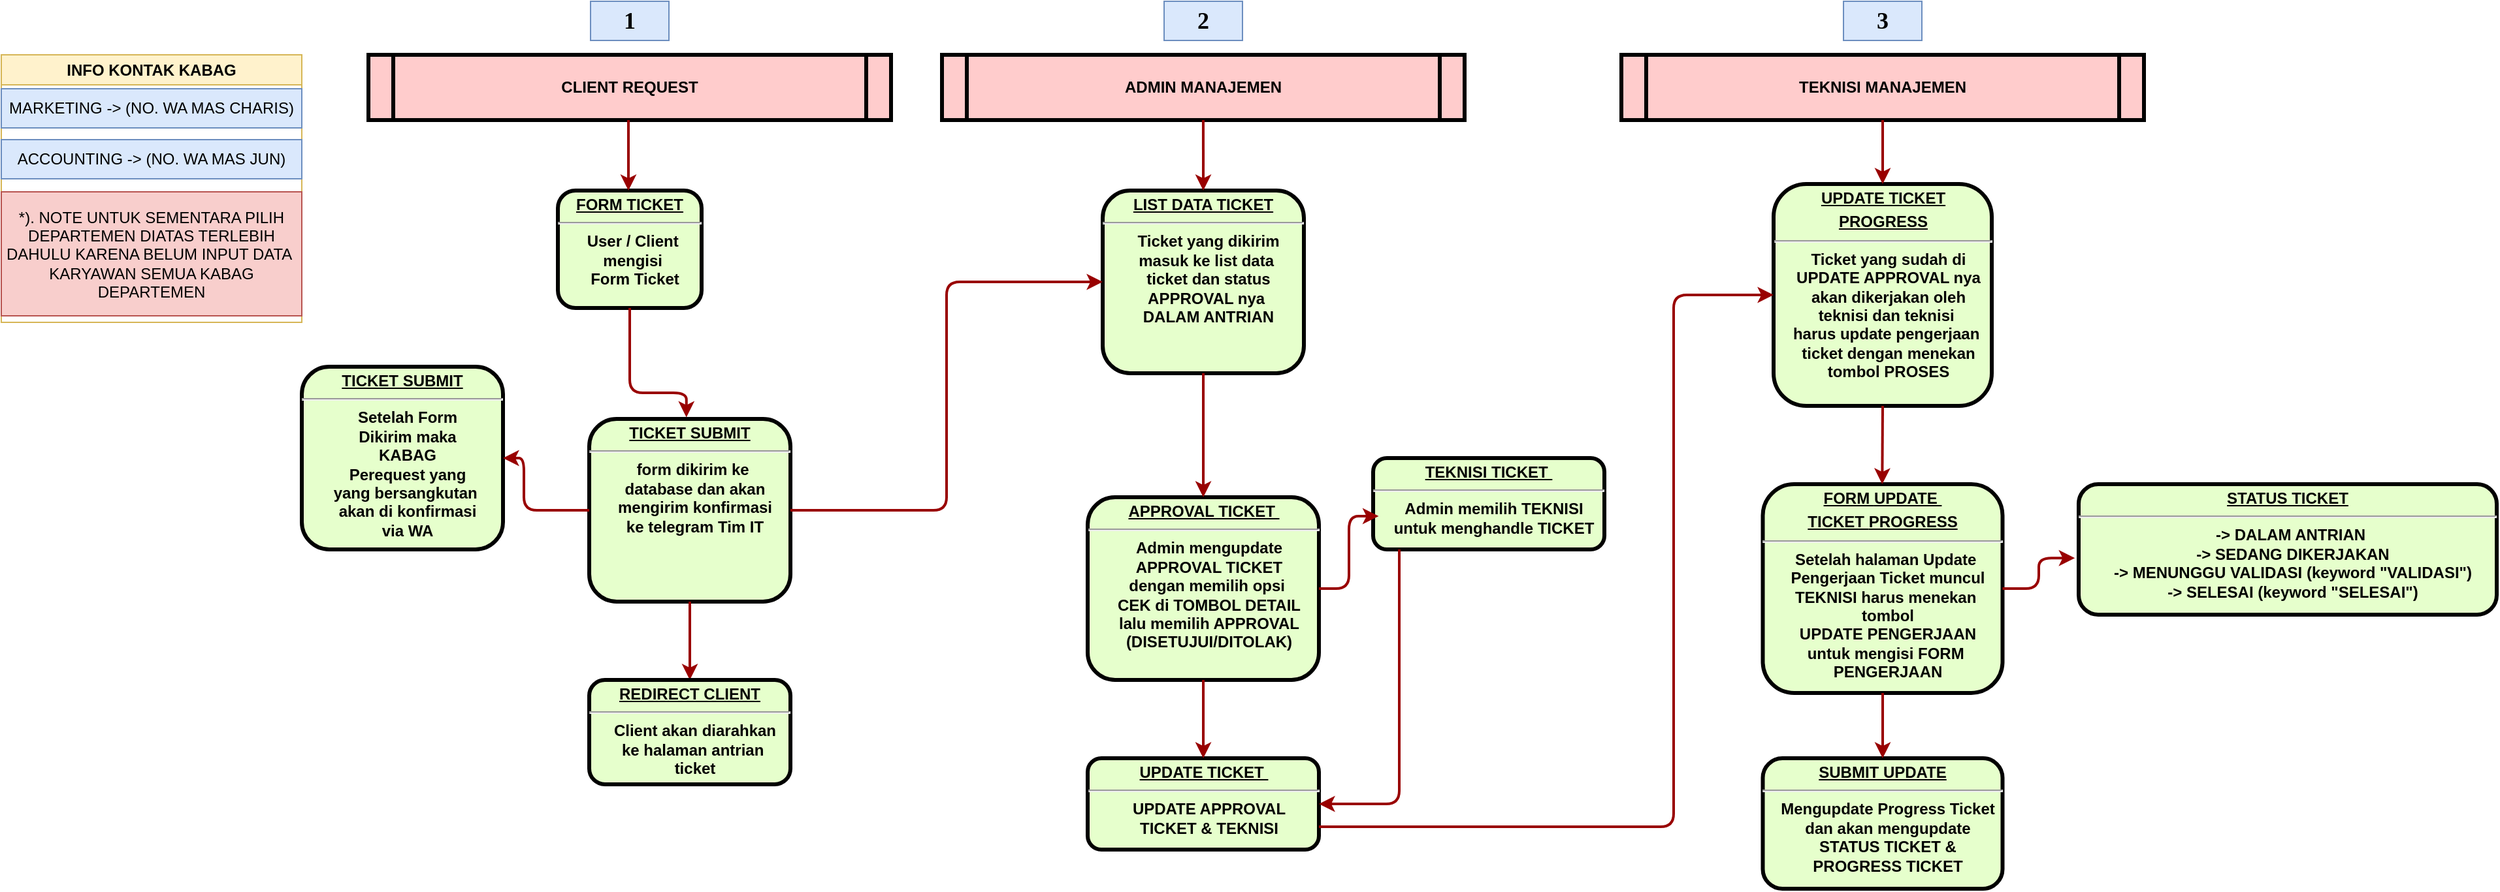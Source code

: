 <mxfile version="26.1.0">
  <diagram name="Page-1" id="c7558073-3199-34d8-9f00-42111426c3f3">
    <mxGraphModel dx="1782" dy="515" grid="1" gridSize="10" guides="1" tooltips="1" connect="1" arrows="1" fold="1" page="1" pageScale="1" pageWidth="826" pageHeight="1169" background="none" math="0" shadow="0">
      <root>
        <mxCell id="0" />
        <mxCell id="1" parent="0" />
        <mxCell id="5" value="CLIENT REQUEST" style="shape=process;whiteSpace=wrap;align=center;verticalAlign=middle;size=0.048;fontStyle=1;strokeWidth=3;fillColor=#FFCCCC" parent="1" vertex="1">
          <mxGeometry x="201.0" y="391" width="400" height="50" as="geometry" />
        </mxCell>
        <mxCell id="11" value="&lt;p style=&quot;margin: 0px; margin-top: 4px; text-align: center; text-decoration: underline;&quot;&gt;&lt;strong&gt;FORM TICKET&lt;/strong&gt;&lt;/p&gt;&lt;hr&gt;&lt;p style=&quot;margin: 0px; margin-left: 8px;&quot;&gt;User / Client&amp;nbsp;&lt;br&gt;mengisi&amp;nbsp;&lt;br&gt;Form Ticket&lt;/p&gt;" style="verticalAlign=middle;align=center;overflow=fill;fontSize=12;fontFamily=Helvetica;html=1;rounded=1;fontStyle=1;strokeWidth=3;fillColor=#E6FFCC" parent="1" vertex="1">
          <mxGeometry x="346.0" y="495" width="110" height="90" as="geometry" />
        </mxCell>
        <mxCell id="88" value="" style="edgeStyle=elbowEdgeStyle;elbow=horizontal;strokeColor=#990000;strokeWidth=2" parent="1" source="5" target="11" edge="1">
          <mxGeometry width="100" height="100" relative="1" as="geometry">
            <mxPoint x="50" y="500" as="sourcePoint" />
            <mxPoint x="150" y="400" as="targetPoint" />
            <Array as="points">
              <mxPoint x="400" y="460" />
              <mxPoint x="390" y="470" />
            </Array>
          </mxGeometry>
        </mxCell>
        <mxCell id="Z_nvGdSi16HkTH9aLA0T-96" value="&lt;p style=&quot;margin: 0px; margin-top: 4px; text-align: center; text-decoration: underline;&quot;&gt;&lt;strong&gt;TICKET SUBMIT&lt;/strong&gt;&lt;/p&gt;&lt;hr&gt;&lt;p style=&quot;margin: 0px; margin-left: 8px;&quot;&gt;Setelah Form&lt;br&gt;Dikirim maka&lt;br&gt;KABAG&lt;br&gt;Perequest yang&lt;br&gt;yang bersangkutan&amp;nbsp;&lt;br&gt;akan di konfirmasi&lt;br&gt;via WA&lt;/p&gt;" style="verticalAlign=middle;align=center;overflow=fill;fontSize=12;fontFamily=Helvetica;html=1;rounded=1;fontStyle=1;strokeWidth=3;fillColor=#E6FFCC" vertex="1" parent="1">
          <mxGeometry x="150" y="630" width="154" height="140" as="geometry" />
        </mxCell>
        <mxCell id="Z_nvGdSi16HkTH9aLA0T-97" value="" style="edgeStyle=elbowEdgeStyle;elbow=vertical;strokeColor=#990000;strokeWidth=2;exitX=0.5;exitY=1;exitDx=0;exitDy=0;entryX=0.483;entryY=-0.009;entryDx=0;entryDy=0;entryPerimeter=0;" edge="1" parent="1" source="11" target="Z_nvGdSi16HkTH9aLA0T-98">
          <mxGeometry width="100" height="100" relative="1" as="geometry">
            <mxPoint x="400.66" y="630" as="sourcePoint" />
            <mxPoint x="423" y="640" as="targetPoint" />
            <Array as="points">
              <mxPoint x="400" y="650" />
              <mxPoint x="260" y="590" />
              <mxPoint x="390.66" y="659" />
            </Array>
          </mxGeometry>
        </mxCell>
        <mxCell id="Z_nvGdSi16HkTH9aLA0T-98" value="&lt;p style=&quot;margin: 0px; margin-top: 4px; text-align: center; text-decoration: underline;&quot;&gt;&lt;strong&gt;TICKET SUBMIT&lt;/strong&gt;&lt;/p&gt;&lt;hr&gt;&lt;p style=&quot;margin: 0px; margin-left: 8px;&quot;&gt;form dikirim ke&amp;nbsp;&lt;br&gt;database dan akan&lt;/p&gt;&lt;p style=&quot;margin: 0px; margin-left: 8px;&quot;&gt;mengirim konfirmasi&lt;/p&gt;&lt;p style=&quot;margin: 0px; margin-left: 8px;&quot;&gt;ke telegram Tim IT&lt;/p&gt;" style="verticalAlign=middle;align=center;overflow=fill;fontSize=12;fontFamily=Helvetica;html=1;rounded=1;fontStyle=1;strokeWidth=3;fillColor=#E6FFCC" vertex="1" parent="1">
          <mxGeometry x="370" y="670" width="154" height="140" as="geometry" />
        </mxCell>
        <mxCell id="Z_nvGdSi16HkTH9aLA0T-99" value="" style="edgeStyle=elbowEdgeStyle;elbow=horizontal;strokeColor=#990000;strokeWidth=2;exitX=0;exitY=0.5;exitDx=0;exitDy=0;" edge="1" parent="1" source="Z_nvGdSi16HkTH9aLA0T-98" target="Z_nvGdSi16HkTH9aLA0T-96">
          <mxGeometry width="100" height="100" relative="1" as="geometry">
            <mxPoint x="320" y="790" as="sourcePoint" />
            <mxPoint x="320" y="844" as="targetPoint" />
            <Array as="points">
              <mxPoint x="320" y="809" />
              <mxPoint x="310" y="819" />
            </Array>
          </mxGeometry>
        </mxCell>
        <mxCell id="Z_nvGdSi16HkTH9aLA0T-100" value="" style="edgeStyle=elbowEdgeStyle;elbow=horizontal;strokeColor=#990000;strokeWidth=2;entryX=0.5;entryY=0;entryDx=0;entryDy=0;" edge="1" parent="1" source="Z_nvGdSi16HkTH9aLA0T-98" target="Z_nvGdSi16HkTH9aLA0T-101">
          <mxGeometry width="100" height="100" relative="1" as="geometry">
            <mxPoint x="440" y="890" as="sourcePoint" />
            <mxPoint x="440" y="900" as="targetPoint" />
          </mxGeometry>
        </mxCell>
        <mxCell id="Z_nvGdSi16HkTH9aLA0T-101" value="&lt;p style=&quot;margin: 0px; margin-top: 4px; text-align: center; text-decoration: underline;&quot;&gt;&lt;strong&gt;REDIRECT CLIENT&lt;/strong&gt;&lt;/p&gt;&lt;hr&gt;&lt;p style=&quot;margin: 0px; margin-left: 8px;&quot;&gt;Client akan diarahkan&lt;/p&gt;&lt;p style=&quot;margin: 0px; margin-left: 8px;&quot;&gt;ke halaman antrian&amp;nbsp;&lt;/p&gt;&lt;p style=&quot;margin: 0px; margin-left: 8px;&quot;&gt;ticket&lt;/p&gt;" style="verticalAlign=middle;align=center;overflow=fill;fontSize=12;fontFamily=Helvetica;html=1;rounded=1;fontStyle=1;strokeWidth=3;fillColor=#E6FFCC" vertex="1" parent="1">
          <mxGeometry x="370" y="870" width="154" height="80" as="geometry" />
        </mxCell>
        <mxCell id="Z_nvGdSi16HkTH9aLA0T-102" value="ADMIN MANAJEMEN" style="shape=process;whiteSpace=wrap;align=center;verticalAlign=middle;size=0.048;fontStyle=1;strokeWidth=3;fillColor=#FFCCCC" vertex="1" parent="1">
          <mxGeometry x="640.0" y="391" width="400" height="50" as="geometry" />
        </mxCell>
        <mxCell id="Z_nvGdSi16HkTH9aLA0T-103" value="&lt;p style=&quot;margin: 0px; margin-top: 4px; text-align: center; text-decoration: underline;&quot;&gt;LIST DATA TICKET&lt;/p&gt;&lt;hr&gt;&lt;p style=&quot;margin: 0px; margin-left: 8px;&quot;&gt;Ticket yang dikirim&lt;/p&gt;&lt;p style=&quot;margin: 0px; margin-left: 8px;&quot;&gt;masuk ke list data&amp;nbsp;&lt;/p&gt;&lt;p style=&quot;margin: 0px; margin-left: 8px;&quot;&gt;ticket dan status&lt;/p&gt;&lt;p style=&quot;margin: 0px; margin-left: 8px;&quot;&gt;APPROVAL nya&amp;nbsp;&lt;br&gt;DALAM ANTRIAN&lt;/p&gt;" style="verticalAlign=middle;align=center;overflow=fill;fontSize=12;fontFamily=Helvetica;html=1;rounded=1;fontStyle=1;strokeWidth=3;fillColor=#E6FFCC" vertex="1" parent="1">
          <mxGeometry x="763" y="495" width="154" height="140" as="geometry" />
        </mxCell>
        <mxCell id="Z_nvGdSi16HkTH9aLA0T-104" value="" style="edgeStyle=elbowEdgeStyle;elbow=horizontal;strokeColor=#990000;strokeWidth=2;entryX=0.5;entryY=0;entryDx=0;entryDy=0;" edge="1" parent="1" target="Z_nvGdSi16HkTH9aLA0T-103">
          <mxGeometry width="100" height="100" relative="1" as="geometry">
            <mxPoint x="839.976" y="441" as="sourcePoint" />
            <mxPoint x="839.71" y="624.06" as="targetPoint" />
          </mxGeometry>
        </mxCell>
        <mxCell id="Z_nvGdSi16HkTH9aLA0T-105" value="" style="edgeStyle=elbowEdgeStyle;elbow=horizontal;strokeColor=#990000;strokeWidth=2;" edge="1" parent="1" source="Z_nvGdSi16HkTH9aLA0T-98" target="Z_nvGdSi16HkTH9aLA0T-103">
          <mxGeometry width="100" height="100" relative="1" as="geometry">
            <mxPoint x="669.996" y="720" as="sourcePoint" />
            <mxPoint x="670.02" y="774" as="targetPoint" />
          </mxGeometry>
        </mxCell>
        <mxCell id="Z_nvGdSi16HkTH9aLA0T-106" value="&lt;p style=&quot;margin: 0px; margin-top: 4px; text-align: center; text-decoration: underline;&quot;&gt;APPROVAL TICKET&amp;nbsp;&lt;/p&gt;&lt;hr&gt;&lt;p style=&quot;margin: 0px; margin-left: 8px;&quot;&gt;Admin mengupdate&lt;/p&gt;&lt;p style=&quot;margin: 0px; margin-left: 8px;&quot;&gt;APPROVAL TICKET&lt;/p&gt;&lt;p style=&quot;margin: 0px; margin-left: 8px;&quot;&gt;dengan memilih opsi&amp;nbsp;&lt;/p&gt;&lt;p style=&quot;margin: 0px; margin-left: 8px;&quot;&gt;CEK di TOMBOL DETAIL&lt;/p&gt;&lt;p style=&quot;margin: 0px; margin-left: 8px;&quot;&gt;lalu memilih APPROVAL&lt;/p&gt;&lt;p style=&quot;margin: 0px; margin-left: 8px;&quot;&gt;(DISETUJUI/DITOLAK)&lt;/p&gt;" style="verticalAlign=middle;align=center;overflow=fill;fontSize=12;fontFamily=Helvetica;html=1;rounded=1;fontStyle=1;strokeWidth=3;fillColor=#E6FFCC" vertex="1" parent="1">
          <mxGeometry x="751.5" y="730" width="177" height="140" as="geometry" />
        </mxCell>
        <mxCell id="Z_nvGdSi16HkTH9aLA0T-107" value="" style="edgeStyle=elbowEdgeStyle;elbow=horizontal;strokeColor=#990000;strokeWidth=2;entryX=0.5;entryY=0;entryDx=0;entryDy=0;exitX=0.5;exitY=1;exitDx=0;exitDy=0;" edge="1" parent="1" source="Z_nvGdSi16HkTH9aLA0T-103" target="Z_nvGdSi16HkTH9aLA0T-106">
          <mxGeometry width="100" height="100" relative="1" as="geometry">
            <mxPoint x="762.996" y="650" as="sourcePoint" />
            <mxPoint x="763.02" y="704" as="targetPoint" />
          </mxGeometry>
        </mxCell>
        <mxCell id="Z_nvGdSi16HkTH9aLA0T-108" value="&lt;p style=&quot;margin: 0px; margin-top: 4px; text-align: center; text-decoration: underline;&quot;&gt;TEKNISI TICKET&amp;nbsp;&lt;/p&gt;&lt;hr&gt;&lt;p style=&quot;margin: 0px; margin-left: 8px;&quot;&gt;Admin memilih TEKNISI&lt;/p&gt;&lt;p style=&quot;margin: 0px; margin-left: 8px;&quot;&gt;untuk menghandle TICKET&lt;/p&gt;" style="verticalAlign=middle;align=center;overflow=fill;fontSize=12;fontFamily=Helvetica;html=1;rounded=1;fontStyle=1;strokeWidth=3;fillColor=#E6FFCC" vertex="1" parent="1">
          <mxGeometry x="970" y="700" width="177" height="70" as="geometry" />
        </mxCell>
        <mxCell id="Z_nvGdSi16HkTH9aLA0T-109" value="" style="edgeStyle=elbowEdgeStyle;elbow=horizontal;strokeColor=#990000;strokeWidth=2;entryX=0.024;entryY=0.636;entryDx=0;entryDy=0;exitX=1;exitY=0.5;exitDx=0;exitDy=0;entryPerimeter=0;" edge="1" parent="1" source="Z_nvGdSi16HkTH9aLA0T-106" target="Z_nvGdSi16HkTH9aLA0T-108">
          <mxGeometry width="100" height="100" relative="1" as="geometry">
            <mxPoint x="1000" y="830" as="sourcePoint" />
            <mxPoint x="1000" y="895" as="targetPoint" />
          </mxGeometry>
        </mxCell>
        <mxCell id="Z_nvGdSi16HkTH9aLA0T-110" value="&lt;p style=&quot;margin: 0px; margin-top: 4px; text-align: center; text-decoration: underline;&quot;&gt;UPDATE TICKET&amp;nbsp;&lt;/p&gt;&lt;hr&gt;&lt;p style=&quot;margin: 0px; margin-left: 8px;&quot;&gt;UPDATE APPROVAL&lt;/p&gt;&lt;p style=&quot;margin: 0px; margin-left: 8px;&quot;&gt;TICKET &amp;amp; TEKNISI&lt;/p&gt;" style="verticalAlign=middle;align=center;overflow=fill;fontSize=12;fontFamily=Helvetica;html=1;rounded=1;fontStyle=1;strokeWidth=3;fillColor=#E6FFCC" vertex="1" parent="1">
          <mxGeometry x="751.5" y="930" width="177" height="70" as="geometry" />
        </mxCell>
        <mxCell id="Z_nvGdSi16HkTH9aLA0T-111" value="" style="edgeStyle=elbowEdgeStyle;elbow=horizontal;strokeColor=#990000;strokeWidth=2;" edge="1" parent="1" source="Z_nvGdSi16HkTH9aLA0T-106" target="Z_nvGdSi16HkTH9aLA0T-110">
          <mxGeometry width="100" height="100" relative="1" as="geometry">
            <mxPoint x="851.08" y="910" as="sourcePoint" />
            <mxPoint x="851.08" y="1005" as="targetPoint" />
          </mxGeometry>
        </mxCell>
        <mxCell id="Z_nvGdSi16HkTH9aLA0T-113" value="" style="edgeStyle=elbowEdgeStyle;elbow=horizontal;strokeColor=#990000;strokeWidth=2;entryX=1;entryY=0.5;entryDx=0;entryDy=0;" edge="1" parent="1" source="Z_nvGdSi16HkTH9aLA0T-108" target="Z_nvGdSi16HkTH9aLA0T-110">
          <mxGeometry width="100" height="100" relative="1" as="geometry">
            <mxPoint x="1050" y="830" as="sourcePoint" />
            <mxPoint x="1050" y="890" as="targetPoint" />
            <Array as="points">
              <mxPoint x="990" y="970" />
            </Array>
          </mxGeometry>
        </mxCell>
        <mxCell id="Z_nvGdSi16HkTH9aLA0T-114" value="TEKNISI MANAJEMEN" style="shape=process;whiteSpace=wrap;align=center;verticalAlign=middle;size=0.048;fontStyle=1;strokeWidth=3;fillColor=#FFCCCC" vertex="1" parent="1">
          <mxGeometry x="1160" y="391" width="400" height="50" as="geometry" />
        </mxCell>
        <mxCell id="Z_nvGdSi16HkTH9aLA0T-115" value="&lt;p style=&quot;margin: 0px; margin-top: 4px; text-align: center; text-decoration: underline;&quot;&gt;UPDATE TICKET&lt;/p&gt;&lt;p style=&quot;margin: 0px; margin-top: 4px; text-align: center; text-decoration: underline;&quot;&gt;PROGRESS&lt;/p&gt;&lt;hr&gt;&lt;p style=&quot;margin: 0px; margin-left: 8px;&quot;&gt;Ticket yang sudah di&lt;/p&gt;&lt;p style=&quot;margin: 0px; margin-left: 8px;&quot;&gt;UPDATE APPROVAL nya&lt;/p&gt;&lt;p style=&quot;margin: 0px; margin-left: 8px;&quot;&gt;akan dikerjakan oleh&lt;/p&gt;&lt;p style=&quot;margin: 0px; margin-left: 8px;&quot;&gt;teknisi dan teknisi&amp;nbsp;&lt;/p&gt;&lt;p style=&quot;margin: 0px; margin-left: 8px;&quot;&gt;harus update pengerjaan&amp;nbsp;&lt;/p&gt;&lt;p style=&quot;margin: 0px; margin-left: 8px;&quot;&gt;ticket dengan menekan&lt;/p&gt;&lt;p style=&quot;margin: 0px; margin-left: 8px;&quot;&gt;tombol PROSES&lt;/p&gt;" style="verticalAlign=middle;align=center;overflow=fill;fontSize=12;fontFamily=Helvetica;html=1;rounded=1;fontStyle=1;strokeWidth=3;fillColor=#E6FFCC" vertex="1" parent="1">
          <mxGeometry x="1276.5" y="490" width="167" height="170" as="geometry" />
        </mxCell>
        <mxCell id="Z_nvGdSi16HkTH9aLA0T-116" value="" style="edgeStyle=elbowEdgeStyle;elbow=horizontal;strokeColor=#990000;strokeWidth=2;exitX=0.5;exitY=1;exitDx=0;exitDy=0;" edge="1" parent="1" source="Z_nvGdSi16HkTH9aLA0T-114" target="Z_nvGdSi16HkTH9aLA0T-115">
          <mxGeometry width="100" height="100" relative="1" as="geometry">
            <mxPoint x="1370" y="480" as="sourcePoint" />
            <mxPoint x="1270.02" y="524" as="targetPoint" />
            <Array as="points">
              <mxPoint x="1360" y="490" />
            </Array>
          </mxGeometry>
        </mxCell>
        <mxCell id="Z_nvGdSi16HkTH9aLA0T-117" value="" style="edgeStyle=elbowEdgeStyle;elbow=horizontal;strokeColor=#990000;strokeWidth=2;entryX=0;entryY=0.5;entryDx=0;entryDy=0;exitX=1;exitY=0.75;exitDx=0;exitDy=0;" edge="1" parent="1" source="Z_nvGdSi16HkTH9aLA0T-110" target="Z_nvGdSi16HkTH9aLA0T-115">
          <mxGeometry width="100" height="100" relative="1" as="geometry">
            <mxPoint x="1211" y="900" as="sourcePoint" />
            <mxPoint x="1150" y="1095" as="targetPoint" />
            <Array as="points">
              <mxPoint x="1200" y="970" />
            </Array>
          </mxGeometry>
        </mxCell>
        <mxCell id="Z_nvGdSi16HkTH9aLA0T-118" value="&lt;p style=&quot;margin: 0px; margin-top: 4px; text-align: center; text-decoration: underline;&quot;&gt;FORM&amp;nbsp;&lt;span style=&quot;background-color: transparent; color: light-dark(rgb(0, 0, 0), rgb(255, 255, 255));&quot;&gt;UPDATE&amp;nbsp;&lt;/span&gt;&lt;/p&gt;&lt;p style=&quot;margin: 0px; margin-top: 4px; text-align: center; text-decoration: underline;&quot;&gt;&lt;span style=&quot;background-color: transparent; color: light-dark(rgb(0, 0, 0), rgb(255, 255, 255));&quot;&gt;TICKET&amp;nbsp;&lt;/span&gt;&lt;span style=&quot;background-color: transparent; color: light-dark(rgb(0, 0, 0), rgb(255, 255, 255));&quot;&gt;PROGRESS&lt;/span&gt;&lt;/p&gt;&lt;hr&gt;&lt;p style=&quot;margin: 0px; margin-left: 8px;&quot;&gt;Setelah halaman Update&amp;nbsp;&lt;/p&gt;&lt;p style=&quot;margin: 0px; margin-left: 8px;&quot;&gt;Pengerjaan Ticket muncul&lt;/p&gt;&lt;p style=&quot;margin: 0px; margin-left: 8px;&quot;&gt;TEKNISI harus menekan&amp;nbsp;&lt;/p&gt;&lt;p style=&quot;margin: 0px; margin-left: 8px;&quot;&gt;tombol&lt;/p&gt;&lt;p style=&quot;margin: 0px; margin-left: 8px;&quot;&gt;UPDATE PENGERJAAN&lt;/p&gt;&lt;p style=&quot;margin: 0px; margin-left: 8px;&quot;&gt;untuk mengisi FORM&amp;nbsp;&lt;/p&gt;&lt;p style=&quot;margin: 0px; margin-left: 8px;&quot;&gt;PENGERJAAN&lt;/p&gt;" style="verticalAlign=middle;align=center;overflow=fill;fontSize=12;fontFamily=Helvetica;html=1;rounded=1;fontStyle=1;strokeWidth=3;fillColor=#E6FFCC" vertex="1" parent="1">
          <mxGeometry x="1268.25" y="720" width="183.5" height="160" as="geometry" />
        </mxCell>
        <mxCell id="Z_nvGdSi16HkTH9aLA0T-119" value="" style="edgeStyle=elbowEdgeStyle;elbow=horizontal;strokeColor=#990000;strokeWidth=2;exitX=0.5;exitY=1;exitDx=0;exitDy=0;entryX=0.5;entryY=0;entryDx=0;entryDy=0;" edge="1" parent="1" source="Z_nvGdSi16HkTH9aLA0T-115" target="Z_nvGdSi16HkTH9aLA0T-118">
          <mxGeometry width="100" height="100" relative="1" as="geometry">
            <mxPoint x="1359.64" y="690" as="sourcePoint" />
            <mxPoint x="1359.64" y="739" as="targetPoint" />
            <Array as="points">
              <mxPoint x="1359.64" y="739" />
            </Array>
          </mxGeometry>
        </mxCell>
        <mxCell id="Z_nvGdSi16HkTH9aLA0T-120" value="&lt;p style=&quot;margin: 0px; margin-top: 4px; text-align: center; text-decoration: underline;&quot;&gt;SUBMIT UPDATE&lt;/p&gt;&lt;hr&gt;&lt;p style=&quot;margin: 0px; margin-left: 8px;&quot;&gt;Mengupdate Progress Ticket&lt;br&gt;dan akan mengupdate&lt;/p&gt;&lt;p style=&quot;margin: 0px; margin-left: 8px;&quot;&gt;STATUS TICKET &amp;amp;&lt;/p&gt;&lt;p style=&quot;margin: 0px; margin-left: 8px;&quot;&gt;PROGRESS TICKET&lt;/p&gt;" style="verticalAlign=middle;align=center;overflow=fill;fontSize=12;fontFamily=Helvetica;html=1;rounded=1;fontStyle=1;strokeWidth=3;fillColor=#E6FFCC" vertex="1" parent="1">
          <mxGeometry x="1268.25" y="930" width="183.5" height="100" as="geometry" />
        </mxCell>
        <mxCell id="Z_nvGdSi16HkTH9aLA0T-121" value="" style="edgeStyle=elbowEdgeStyle;elbow=horizontal;strokeColor=#990000;strokeWidth=2;exitX=0.5;exitY=1;exitDx=0;exitDy=0;entryX=0.5;entryY=0;entryDx=0;entryDy=0;" edge="1" parent="1" source="Z_nvGdSi16HkTH9aLA0T-118" target="Z_nvGdSi16HkTH9aLA0T-120">
          <mxGeometry width="100" height="100" relative="1" as="geometry">
            <mxPoint x="1370" y="910" as="sourcePoint" />
            <mxPoint x="1370" y="970" as="targetPoint" />
            <Array as="points">
              <mxPoint x="1360" y="930" />
            </Array>
          </mxGeometry>
        </mxCell>
        <mxCell id="Z_nvGdSi16HkTH9aLA0T-122" value="&lt;p style=&quot;margin: 0px; margin-top: 4px; text-align: center; text-decoration: underline;&quot;&gt;STATUS TICKET&lt;/p&gt;&lt;hr&gt;&lt;p style=&quot;margin: 0px; margin-left: 8px;&quot;&gt;-&amp;gt; DALAM ANTRIAN&amp;nbsp;&lt;/p&gt;&lt;p style=&quot;margin: 0px; margin-left: 8px;&quot;&gt;-&amp;gt; SEDANG DIKERJAKAN&lt;/p&gt;&lt;p style=&quot;margin: 0px; margin-left: 8px;&quot;&gt;-&amp;gt; MENUNGGU VALIDASI (keyword &quot;VALIDASI&quot;)&lt;/p&gt;&lt;p style=&quot;margin: 0px; margin-left: 8px;&quot;&gt;-&amp;gt; SELESAI (keyword &quot;SELESAI&quot;)&lt;/p&gt;" style="verticalAlign=middle;align=center;overflow=fill;fontSize=12;fontFamily=Helvetica;html=1;rounded=1;fontStyle=1;strokeWidth=3;fillColor=#E6FFCC" vertex="1" parent="1">
          <mxGeometry x="1510" y="720" width="320" height="100" as="geometry" />
        </mxCell>
        <mxCell id="Z_nvGdSi16HkTH9aLA0T-123" value="" style="edgeStyle=elbowEdgeStyle;elbow=horizontal;strokeColor=#990000;strokeWidth=2;exitX=1;exitY=0.5;exitDx=0;exitDy=0;entryX=-0.009;entryY=0.566;entryDx=0;entryDy=0;entryPerimeter=0;" edge="1" parent="1" source="Z_nvGdSi16HkTH9aLA0T-118" target="Z_nvGdSi16HkTH9aLA0T-122">
          <mxGeometry width="100" height="100" relative="1" as="geometry">
            <mxPoint x="1550" y="885" as="sourcePoint" />
            <mxPoint x="1550" y="935" as="targetPoint" />
            <Array as="points" />
          </mxGeometry>
        </mxCell>
        <mxCell id="Z_nvGdSi16HkTH9aLA0T-124" value="INFO KONTAK KABAG" style="swimlane;whiteSpace=wrap;html=1;fillColor=#fff2cc;strokeColor=#d6b656;" vertex="1" parent="1">
          <mxGeometry x="-80" y="391" width="230" height="205" as="geometry">
            <mxRectangle x="-60" y="385" width="140" height="30" as="alternateBounds" />
          </mxGeometry>
        </mxCell>
        <mxCell id="Z_nvGdSi16HkTH9aLA0T-126" value="MARKETING -&amp;gt; (NO. WA MAS CHARIS)" style="text;html=1;align=center;verticalAlign=middle;whiteSpace=wrap;rounded=0;fillColor=#dae8fc;strokeColor=#6c8ebf;" vertex="1" parent="Z_nvGdSi16HkTH9aLA0T-124">
          <mxGeometry y="26" width="230" height="30" as="geometry" />
        </mxCell>
        <mxCell id="Z_nvGdSi16HkTH9aLA0T-127" value="ACCOUNTING -&amp;gt; (NO. WA MAS JUN)" style="text;html=1;align=center;verticalAlign=middle;whiteSpace=wrap;rounded=0;fillColor=#dae8fc;strokeColor=#6c8ebf;" vertex="1" parent="Z_nvGdSi16HkTH9aLA0T-124">
          <mxGeometry y="65" width="230" height="30" as="geometry" />
        </mxCell>
        <mxCell id="Z_nvGdSi16HkTH9aLA0T-131" value="*). NOTE UNTUK SEMENTARA PILIH&lt;br&gt;DEPARTEMEN DIATAS TERLEBIH&lt;div&gt;DAHULU KARENA BELUM INPUT DATA&amp;nbsp;&lt;/div&gt;&lt;div&gt;KARYAWAN SEMUA KABAG DEPARTEMEN&lt;/div&gt;" style="text;html=1;align=center;verticalAlign=middle;whiteSpace=wrap;rounded=0;fillColor=#f8cecc;strokeColor=#b85450;" vertex="1" parent="Z_nvGdSi16HkTH9aLA0T-124">
          <mxGeometry y="105" width="230" height="95" as="geometry" />
        </mxCell>
        <mxCell id="Z_nvGdSi16HkTH9aLA0T-134" value="&lt;b&gt;&lt;font style=&quot;font-size: 18px;&quot; face=&quot;Comic Sans MS&quot;&gt;1&lt;/font&gt;&lt;/b&gt;" style="text;html=1;align=center;verticalAlign=middle;whiteSpace=wrap;rounded=0;fillColor=#dae8fc;strokeColor=#6c8ebf;" vertex="1" parent="1">
          <mxGeometry x="371" y="350" width="60" height="30" as="geometry" />
        </mxCell>
        <mxCell id="Z_nvGdSi16HkTH9aLA0T-137" value="&lt;b&gt;&lt;font style=&quot;font-size: 18px;&quot; face=&quot;Comic Sans MS&quot;&gt;2&lt;/font&gt;&lt;/b&gt;" style="text;html=1;align=center;verticalAlign=middle;whiteSpace=wrap;rounded=0;fillColor=#dae8fc;strokeColor=#6c8ebf;" vertex="1" parent="1">
          <mxGeometry x="810" y="350" width="60" height="30" as="geometry" />
        </mxCell>
        <mxCell id="Z_nvGdSi16HkTH9aLA0T-138" value="&lt;b&gt;&lt;font style=&quot;font-size: 18px;&quot; face=&quot;Comic Sans MS&quot;&gt;3&lt;/font&gt;&lt;/b&gt;" style="text;html=1;align=center;verticalAlign=middle;whiteSpace=wrap;rounded=0;fillColor=#dae8fc;strokeColor=#6c8ebf;" vertex="1" parent="1">
          <mxGeometry x="1330" y="350" width="60" height="30" as="geometry" />
        </mxCell>
      </root>
    </mxGraphModel>
  </diagram>
</mxfile>
